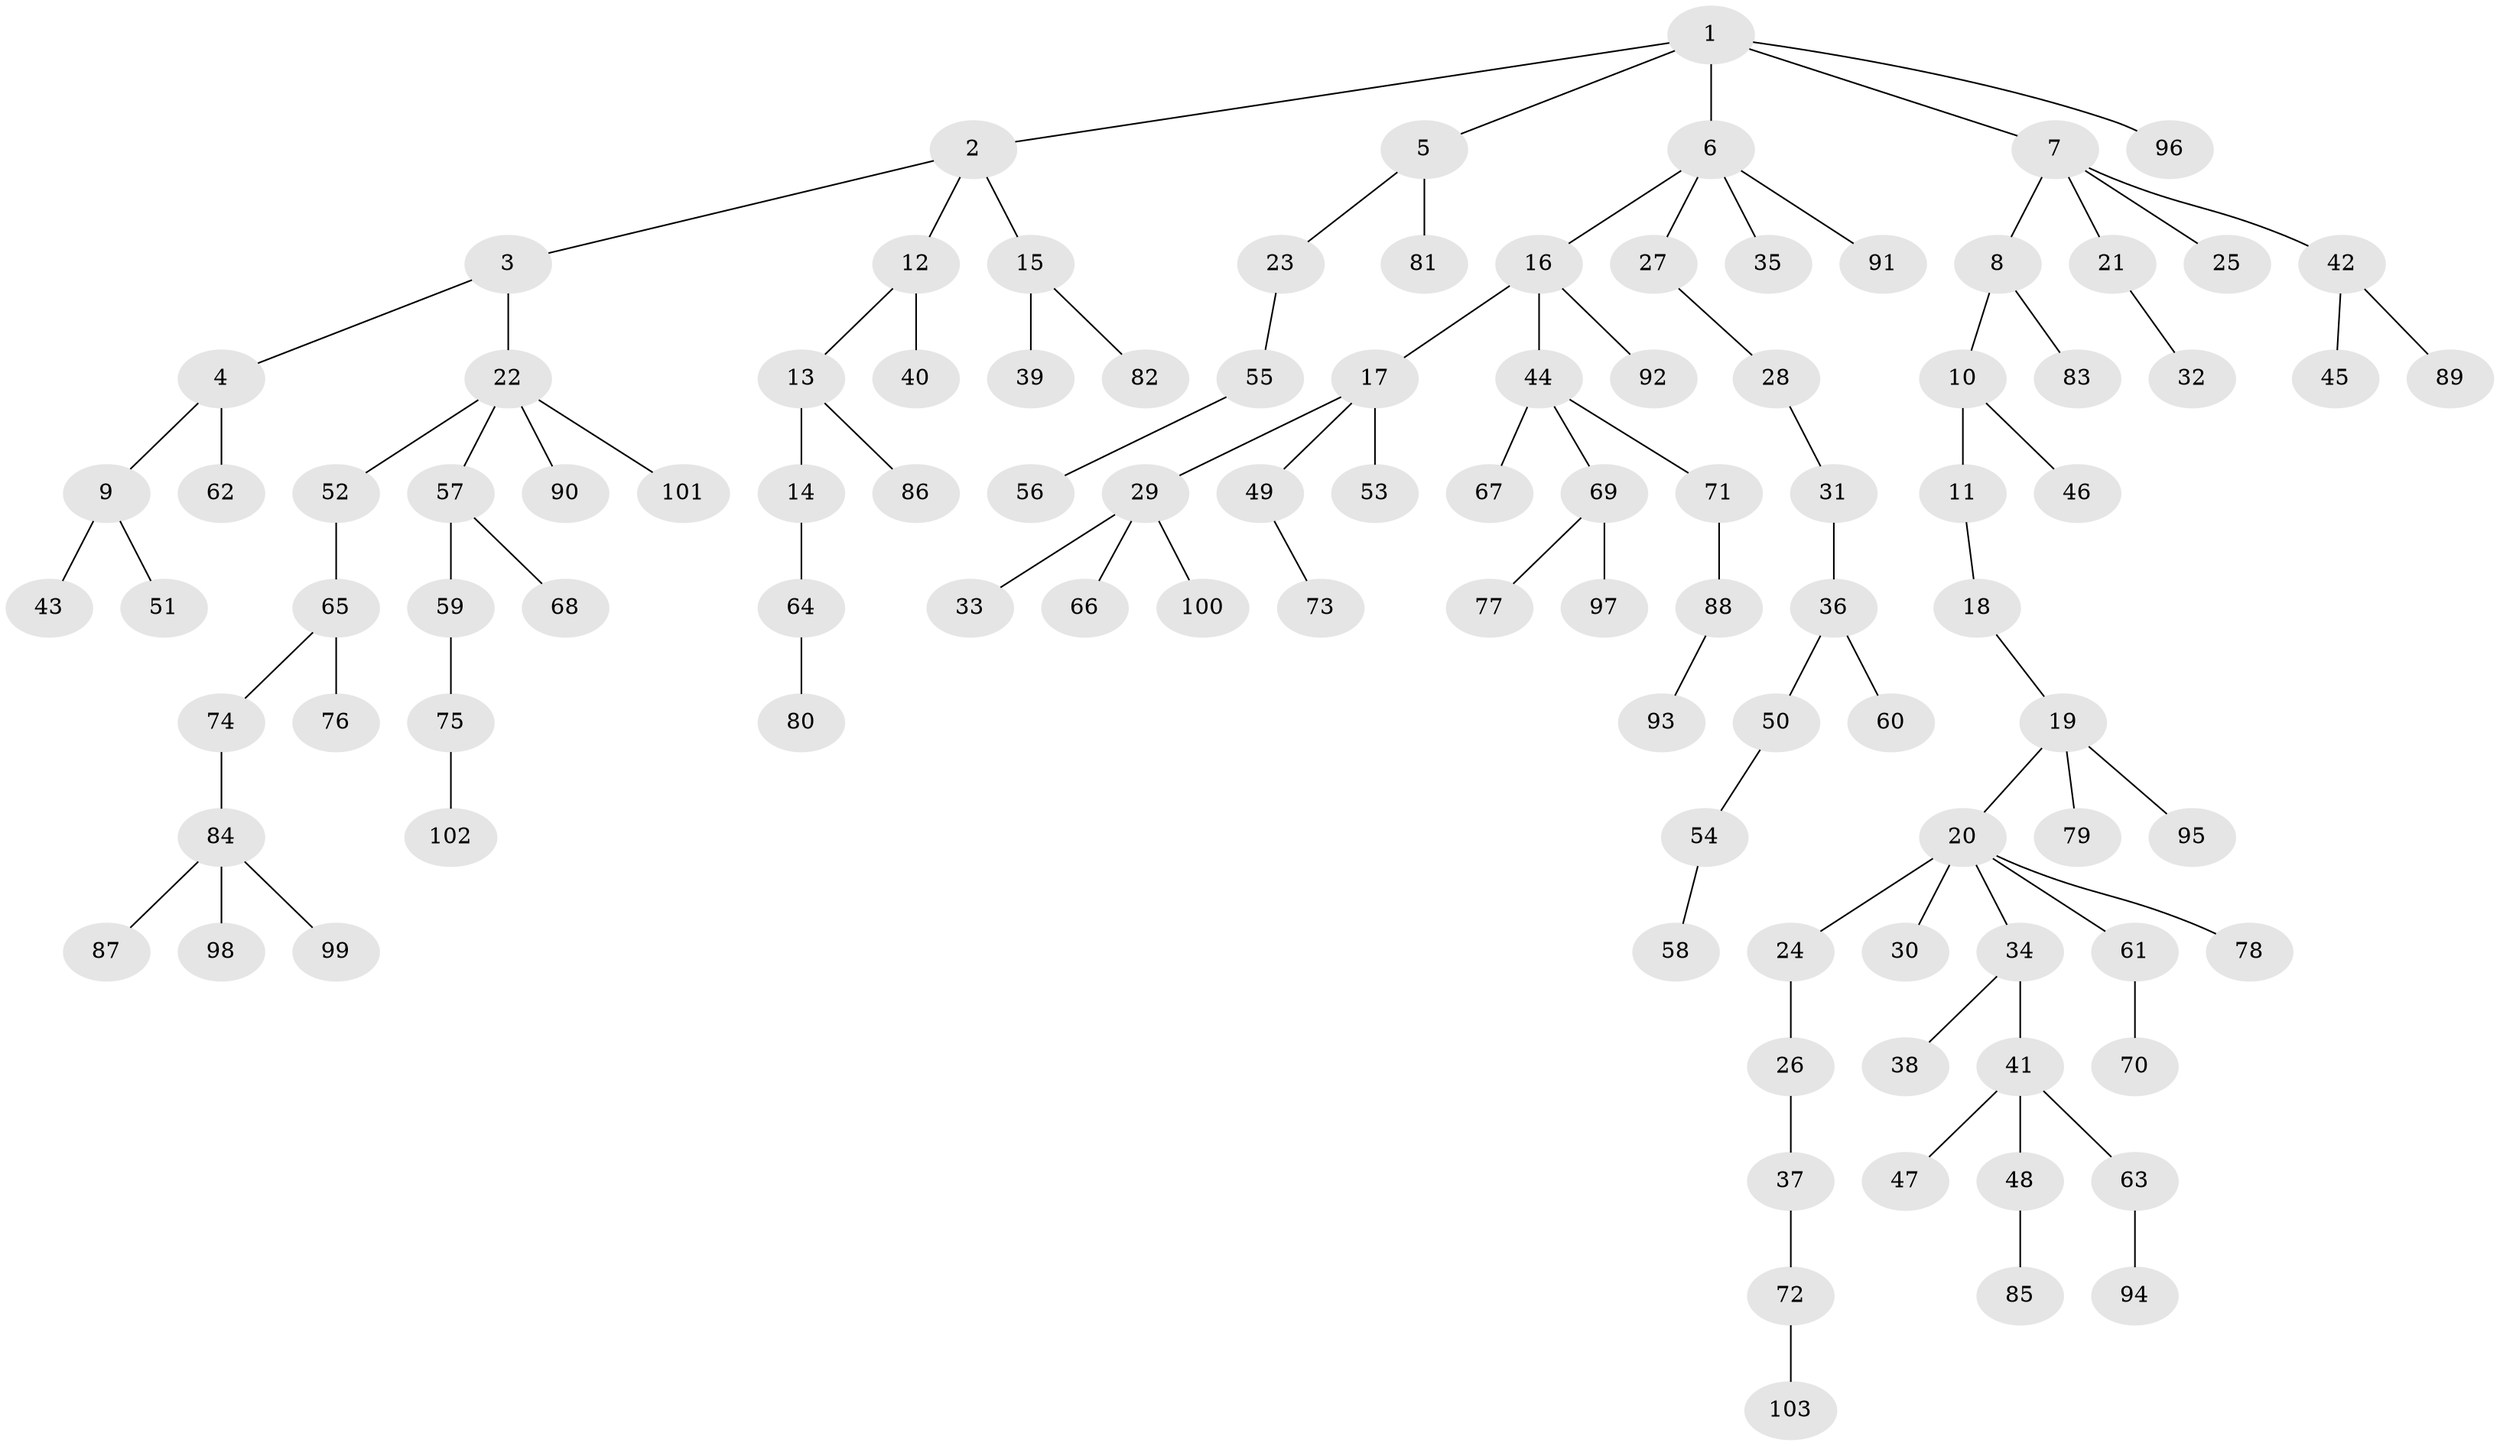 // coarse degree distribution, {8: 0.013888888888888888, 5: 0.013888888888888888, 6: 0.027777777777777776, 4: 0.08333333333333333, 3: 0.08333333333333333, 2: 0.18055555555555555, 7: 0.013888888888888888, 1: 0.5833333333333334}
// Generated by graph-tools (version 1.1) at 2025/24/03/03/25 07:24:05]
// undirected, 103 vertices, 102 edges
graph export_dot {
graph [start="1"]
  node [color=gray90,style=filled];
  1;
  2;
  3;
  4;
  5;
  6;
  7;
  8;
  9;
  10;
  11;
  12;
  13;
  14;
  15;
  16;
  17;
  18;
  19;
  20;
  21;
  22;
  23;
  24;
  25;
  26;
  27;
  28;
  29;
  30;
  31;
  32;
  33;
  34;
  35;
  36;
  37;
  38;
  39;
  40;
  41;
  42;
  43;
  44;
  45;
  46;
  47;
  48;
  49;
  50;
  51;
  52;
  53;
  54;
  55;
  56;
  57;
  58;
  59;
  60;
  61;
  62;
  63;
  64;
  65;
  66;
  67;
  68;
  69;
  70;
  71;
  72;
  73;
  74;
  75;
  76;
  77;
  78;
  79;
  80;
  81;
  82;
  83;
  84;
  85;
  86;
  87;
  88;
  89;
  90;
  91;
  92;
  93;
  94;
  95;
  96;
  97;
  98;
  99;
  100;
  101;
  102;
  103;
  1 -- 2;
  1 -- 5;
  1 -- 6;
  1 -- 7;
  1 -- 96;
  2 -- 3;
  2 -- 12;
  2 -- 15;
  3 -- 4;
  3 -- 22;
  4 -- 9;
  4 -- 62;
  5 -- 23;
  5 -- 81;
  6 -- 16;
  6 -- 27;
  6 -- 35;
  6 -- 91;
  7 -- 8;
  7 -- 21;
  7 -- 25;
  7 -- 42;
  8 -- 10;
  8 -- 83;
  9 -- 43;
  9 -- 51;
  10 -- 11;
  10 -- 46;
  11 -- 18;
  12 -- 13;
  12 -- 40;
  13 -- 14;
  13 -- 86;
  14 -- 64;
  15 -- 39;
  15 -- 82;
  16 -- 17;
  16 -- 44;
  16 -- 92;
  17 -- 29;
  17 -- 49;
  17 -- 53;
  18 -- 19;
  19 -- 20;
  19 -- 79;
  19 -- 95;
  20 -- 24;
  20 -- 30;
  20 -- 34;
  20 -- 61;
  20 -- 78;
  21 -- 32;
  22 -- 52;
  22 -- 57;
  22 -- 90;
  22 -- 101;
  23 -- 55;
  24 -- 26;
  26 -- 37;
  27 -- 28;
  28 -- 31;
  29 -- 33;
  29 -- 66;
  29 -- 100;
  31 -- 36;
  34 -- 38;
  34 -- 41;
  36 -- 50;
  36 -- 60;
  37 -- 72;
  41 -- 47;
  41 -- 48;
  41 -- 63;
  42 -- 45;
  42 -- 89;
  44 -- 67;
  44 -- 69;
  44 -- 71;
  48 -- 85;
  49 -- 73;
  50 -- 54;
  52 -- 65;
  54 -- 58;
  55 -- 56;
  57 -- 59;
  57 -- 68;
  59 -- 75;
  61 -- 70;
  63 -- 94;
  64 -- 80;
  65 -- 74;
  65 -- 76;
  69 -- 77;
  69 -- 97;
  71 -- 88;
  72 -- 103;
  74 -- 84;
  75 -- 102;
  84 -- 87;
  84 -- 98;
  84 -- 99;
  88 -- 93;
}
